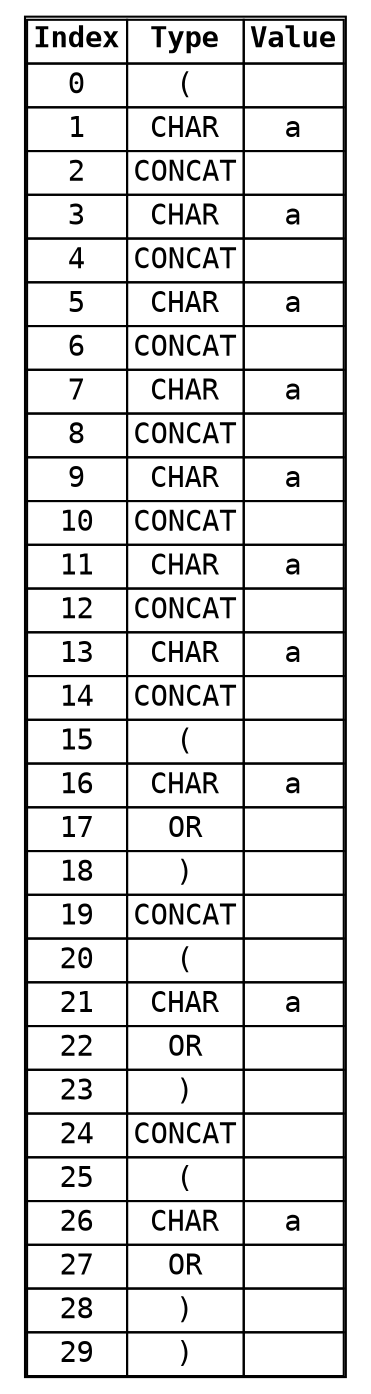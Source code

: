 digraph Tokens {
  node [shape=none, fontname="monospace"];
  tokens [label=<
    <TABLE BORDER="1" CELLBORDER="1" CELLSPACING="0">
      <TR><TD><B>Index</B></TD><TD><B>Type</B></TD><TD><B>Value</B></TD></TR>
      <TR><TD>0</TD><TD>(</TD><TD></TD></TR>
      <TR><TD>1</TD><TD>CHAR</TD><TD>a</TD></TR>
      <TR><TD>2</TD><TD>CONCAT</TD><TD></TD></TR>
      <TR><TD>3</TD><TD>CHAR</TD><TD>a</TD></TR>
      <TR><TD>4</TD><TD>CONCAT</TD><TD></TD></TR>
      <TR><TD>5</TD><TD>CHAR</TD><TD>a</TD></TR>
      <TR><TD>6</TD><TD>CONCAT</TD><TD></TD></TR>
      <TR><TD>7</TD><TD>CHAR</TD><TD>a</TD></TR>
      <TR><TD>8</TD><TD>CONCAT</TD><TD></TD></TR>
      <TR><TD>9</TD><TD>CHAR</TD><TD>a</TD></TR>
      <TR><TD>10</TD><TD>CONCAT</TD><TD></TD></TR>
      <TR><TD>11</TD><TD>CHAR</TD><TD>a</TD></TR>
      <TR><TD>12</TD><TD>CONCAT</TD><TD></TD></TR>
      <TR><TD>13</TD><TD>CHAR</TD><TD>a</TD></TR>
      <TR><TD>14</TD><TD>CONCAT</TD><TD></TD></TR>
      <TR><TD>15</TD><TD>(</TD><TD></TD></TR>
      <TR><TD>16</TD><TD>CHAR</TD><TD>a</TD></TR>
      <TR><TD>17</TD><TD>OR</TD><TD></TD></TR>
      <TR><TD>18</TD><TD>)</TD><TD></TD></TR>
      <TR><TD>19</TD><TD>CONCAT</TD><TD></TD></TR>
      <TR><TD>20</TD><TD>(</TD><TD></TD></TR>
      <TR><TD>21</TD><TD>CHAR</TD><TD>a</TD></TR>
      <TR><TD>22</TD><TD>OR</TD><TD></TD></TR>
      <TR><TD>23</TD><TD>)</TD><TD></TD></TR>
      <TR><TD>24</TD><TD>CONCAT</TD><TD></TD></TR>
      <TR><TD>25</TD><TD>(</TD><TD></TD></TR>
      <TR><TD>26</TD><TD>CHAR</TD><TD>a</TD></TR>
      <TR><TD>27</TD><TD>OR</TD><TD></TD></TR>
      <TR><TD>28</TD><TD>)</TD><TD></TD></TR>
      <TR><TD>29</TD><TD>)</TD><TD></TD></TR>
    </TABLE>
  >];
}
